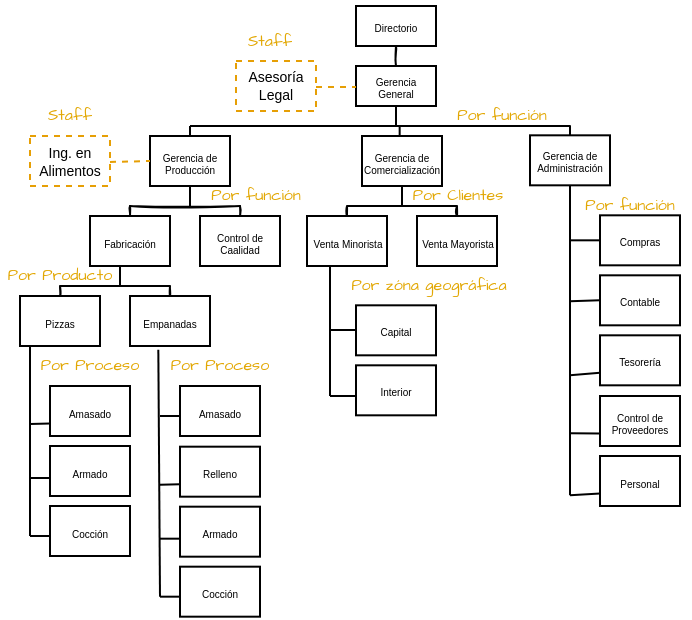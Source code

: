 <mxfile version="21.6.8" type="device">
  <diagram id="prtHgNgQTEPvFCAcTncT" name="Page-1">
    <mxGraphModel dx="419" dy="253" grid="1" gridSize="5" guides="1" tooltips="1" connect="1" arrows="1" fold="1" page="1" pageScale="1" pageWidth="1600" pageHeight="900" background="none" math="0" shadow="0">
      <root>
        <mxCell id="0" />
        <mxCell id="1" parent="0" />
        <mxCell id="bg21X9tkaUSZAUKivtD--1" value="Gerencia General" style="rounded=0;whiteSpace=wrap;html=1;fontSize=5;" parent="1" vertex="1">
          <mxGeometry x="333" y="45" width="40" height="20" as="geometry" />
        </mxCell>
        <mxCell id="bg21X9tkaUSZAUKivtD--8" value="Compras" style="rounded=0;whiteSpace=wrap;html=1;fontSize=5;" parent="1" vertex="1">
          <mxGeometry x="455" y="119.66" width="40" height="25" as="geometry" />
        </mxCell>
        <mxCell id="bg21X9tkaUSZAUKivtD--9" value="Armado" style="rounded=0;whiteSpace=wrap;html=1;fontSize=5;" parent="1" vertex="1">
          <mxGeometry x="180" y="235" width="40" height="25" as="geometry" />
        </mxCell>
        <mxCell id="bg21X9tkaUSZAUKivtD--10" value="Amasado" style="rounded=0;whiteSpace=wrap;html=1;fontSize=5;" parent="1" vertex="1">
          <mxGeometry x="180" y="205" width="40" height="25" as="geometry" />
        </mxCell>
        <mxCell id="bg21X9tkaUSZAUKivtD--16" value="Control de Caalidad" style="rounded=0;whiteSpace=wrap;html=1;fontSize=5;" parent="1" vertex="1">
          <mxGeometry x="255" y="120" width="40" height="25" as="geometry" />
        </mxCell>
        <mxCell id="bg21X9tkaUSZAUKivtD--18" value="" style="endArrow=none;html=1;rounded=0;" parent="1" edge="1">
          <mxGeometry width="50" height="50" relative="1" as="geometry">
            <mxPoint x="353" y="75" as="sourcePoint" />
            <mxPoint x="353" y="65" as="targetPoint" />
          </mxGeometry>
        </mxCell>
        <mxCell id="bg21X9tkaUSZAUKivtD--39" value="Gerencia de Producción" style="rounded=0;whiteSpace=wrap;html=1;fontSize=5;" parent="1" vertex="1">
          <mxGeometry x="230" y="80" width="40" height="25" as="geometry" />
        </mxCell>
        <mxCell id="bg21X9tkaUSZAUKivtD--40" value="Gerencia de Administración" style="rounded=0;whiteSpace=wrap;html=1;fontSize=5;" parent="1" vertex="1">
          <mxGeometry x="420" y="79.66" width="40" height="25" as="geometry" />
        </mxCell>
        <mxCell id="bg21X9tkaUSZAUKivtD--41" value="Gerencia de Comercialización" style="rounded=0;whiteSpace=wrap;html=1;fontSize=5;" parent="1" vertex="1">
          <mxGeometry x="336" y="80" width="40" height="25" as="geometry" />
        </mxCell>
        <mxCell id="bg21X9tkaUSZAUKivtD--42" value="Cocción" style="rounded=0;whiteSpace=wrap;html=1;fontSize=5;" parent="1" vertex="1">
          <mxGeometry x="180" y="265" width="40" height="25" as="geometry" />
        </mxCell>
        <mxCell id="bg21X9tkaUSZAUKivtD--44" value="" style="endArrow=none;html=1;rounded=0;" parent="1" edge="1">
          <mxGeometry width="50" height="50" relative="1" as="geometry">
            <mxPoint x="250" y="75" as="sourcePoint" />
            <mxPoint x="440" y="75" as="targetPoint" />
            <Array as="points">
              <mxPoint x="400" y="75" />
            </Array>
          </mxGeometry>
        </mxCell>
        <mxCell id="bg21X9tkaUSZAUKivtD--45" value="" style="endArrow=none;html=1;rounded=0;exitX=0.5;exitY=0;exitDx=0;exitDy=0;" parent="1" source="bg21X9tkaUSZAUKivtD--39" edge="1">
          <mxGeometry width="50" height="50" relative="1" as="geometry">
            <mxPoint x="410" y="165" as="sourcePoint" />
            <mxPoint x="250" y="75" as="targetPoint" />
          </mxGeometry>
        </mxCell>
        <mxCell id="bg21X9tkaUSZAUKivtD--47" value="" style="endArrow=none;html=1;rounded=0;" parent="1" edge="1">
          <mxGeometry width="50" height="50" relative="1" as="geometry">
            <mxPoint x="354.83" y="80" as="sourcePoint" />
            <mxPoint x="354.83" y="75" as="targetPoint" />
          </mxGeometry>
        </mxCell>
        <mxCell id="bg21X9tkaUSZAUKivtD--48" value="" style="endArrow=none;html=1;rounded=0;exitX=0.5;exitY=0;exitDx=0;exitDy=0;" parent="1" source="bg21X9tkaUSZAUKivtD--40" edge="1">
          <mxGeometry width="50" height="50" relative="1" as="geometry">
            <mxPoint x="255" y="164.66" as="sourcePoint" />
            <mxPoint x="440" y="74.66" as="targetPoint" />
          </mxGeometry>
        </mxCell>
        <mxCell id="bg21X9tkaUSZAUKivtD--49" value="" style="endArrow=none;html=1;rounded=0;entryX=0.5;entryY=1;entryDx=0;entryDy=0;" parent="1" edge="1">
          <mxGeometry width="50" height="50" relative="1" as="geometry">
            <mxPoint x="170" y="280" as="sourcePoint" />
            <mxPoint x="170" y="185" as="targetPoint" />
          </mxGeometry>
        </mxCell>
        <mxCell id="bg21X9tkaUSZAUKivtD--51" value="" style="endArrow=none;html=1;rounded=0;entryX=0.5;entryY=1;entryDx=0;entryDy=0;" parent="1" target="bg21X9tkaUSZAUKivtD--39" edge="1">
          <mxGeometry width="50" height="50" relative="1" as="geometry">
            <mxPoint x="250" y="115" as="sourcePoint" />
            <mxPoint x="200" y="168" as="targetPoint" />
          </mxGeometry>
        </mxCell>
        <mxCell id="bg21X9tkaUSZAUKivtD--60" value="" style="endArrow=none;html=1;rounded=0;exitX=0;exitY=0.75;exitDx=0;exitDy=0;" parent="1" source="7cUdnHOEPG1iPGDejOsI-14" edge="1">
          <mxGeometry width="50" height="50" relative="1" as="geometry">
            <mxPoint x="245" y="142.16" as="sourcePoint" />
            <mxPoint x="440" y="228.66" as="targetPoint" />
          </mxGeometry>
        </mxCell>
        <mxCell id="bg21X9tkaUSZAUKivtD--85" value="Contable" style="rounded=0;whiteSpace=wrap;html=1;fontSize=5;" parent="1" vertex="1">
          <mxGeometry x="455" y="149.66" width="40" height="25" as="geometry" />
        </mxCell>
        <mxCell id="bg21X9tkaUSZAUKivtD--87" value="" style="endArrow=none;html=1;rounded=0;exitX=0;exitY=0.5;exitDx=0;exitDy=0;" parent="1" source="bg21X9tkaUSZAUKivtD--8" edge="1">
          <mxGeometry width="50" height="50" relative="1" as="geometry">
            <mxPoint x="419.84" y="147.48" as="sourcePoint" />
            <mxPoint x="440" y="132.16" as="targetPoint" />
          </mxGeometry>
        </mxCell>
        <mxCell id="kjkgU98nhni_tzu0HvUh-11" value="" style="endArrow=none;html=1;rounded=0;exitX=0;exitY=0.75;exitDx=0;exitDy=0;" parent="1" source="bg21X9tkaUSZAUKivtD--10" edge="1">
          <mxGeometry width="50" height="50" relative="1" as="geometry">
            <mxPoint x="185" y="225" as="sourcePoint" />
            <mxPoint x="170" y="224" as="targetPoint" />
          </mxGeometry>
        </mxCell>
        <mxCell id="kjkgU98nhni_tzu0HvUh-17" value="" style="endArrow=none;html=1;rounded=0;exitX=-0.01;exitY=0.64;exitDx=0;exitDy=0;exitPerimeter=0;" parent="1" source="bg21X9tkaUSZAUKivtD--9" edge="1">
          <mxGeometry width="50" height="50" relative="1" as="geometry">
            <mxPoint x="120" y="230" as="sourcePoint" />
            <mxPoint x="170" y="251" as="targetPoint" />
          </mxGeometry>
        </mxCell>
        <mxCell id="kjkgU98nhni_tzu0HvUh-19" value="" style="endArrow=none;html=1;rounded=0;exitX=0;exitY=0.5;exitDx=0;exitDy=0;" parent="1" source="bg21X9tkaUSZAUKivtD--85" edge="1">
          <mxGeometry width="50" height="50" relative="1" as="geometry">
            <mxPoint x="445" y="109.66" as="sourcePoint" />
            <mxPoint x="440" y="162.66" as="targetPoint" />
          </mxGeometry>
        </mxCell>
        <mxCell id="7cUdnHOEPG1iPGDejOsI-1" value="Directorio" style="rounded=0;whiteSpace=wrap;html=1;fontSize=5;" parent="1" vertex="1">
          <mxGeometry x="333" y="15" width="40" height="20" as="geometry" />
        </mxCell>
        <mxCell id="7cUdnHOEPG1iPGDejOsI-2" value="" style="endArrow=none;html=1;rounded=0;sketch=1;hachureGap=4;jiggle=2;curveFitting=1;fontFamily=Architects Daughter;fontSource=https%3A%2F%2Ffonts.googleapis.com%2Fcss%3Ffamily%3DArchitects%2BDaughter;fontSize=16;entryX=0.5;entryY=1;entryDx=0;entryDy=0;exitX=0.5;exitY=0;exitDx=0;exitDy=0;" parent="1" source="bg21X9tkaUSZAUKivtD--1" target="7cUdnHOEPG1iPGDejOsI-1" edge="1">
          <mxGeometry width="50" height="50" relative="1" as="geometry">
            <mxPoint x="318" y="115" as="sourcePoint" />
            <mxPoint x="368" y="65" as="targetPoint" />
          </mxGeometry>
        </mxCell>
        <mxCell id="7cUdnHOEPG1iPGDejOsI-5" value="" style="endArrow=none;html=1;rounded=0;entryX=0.5;entryY=1;entryDx=0;entryDy=0;" parent="1" target="bg21X9tkaUSZAUKivtD--41" edge="1">
          <mxGeometry width="50" height="50" relative="1" as="geometry">
            <mxPoint x="356" y="115" as="sourcePoint" />
            <mxPoint x="324.5" y="110" as="targetPoint" />
          </mxGeometry>
        </mxCell>
        <mxCell id="7cUdnHOEPG1iPGDejOsI-8" value="Capital" style="rounded=0;whiteSpace=wrap;html=1;fontSize=5;" parent="1" vertex="1">
          <mxGeometry x="333" y="164.66" width="40" height="25" as="geometry" />
        </mxCell>
        <mxCell id="7cUdnHOEPG1iPGDejOsI-9" value="Interior" style="rounded=0;whiteSpace=wrap;html=1;fontSize=5;" parent="1" vertex="1">
          <mxGeometry x="333" y="194.66" width="40" height="25" as="geometry" />
        </mxCell>
        <mxCell id="7cUdnHOEPG1iPGDejOsI-10" value="" style="endArrow=none;html=1;rounded=0;entryX=0;entryY=0.4;entryDx=0;entryDy=0;entryPerimeter=0;" parent="1" edge="1">
          <mxGeometry width="50" height="50" relative="1" as="geometry">
            <mxPoint x="320" y="176.99" as="sourcePoint" />
            <mxPoint x="333" y="176.99" as="targetPoint" />
          </mxGeometry>
        </mxCell>
        <mxCell id="7cUdnHOEPG1iPGDejOsI-11" value="" style="endArrow=none;html=1;rounded=0;entryX=0;entryY=0.4;entryDx=0;entryDy=0;entryPerimeter=0;" parent="1" edge="1">
          <mxGeometry width="50" height="50" relative="1" as="geometry">
            <mxPoint x="320" y="210" as="sourcePoint" />
            <mxPoint x="333" y="210" as="targetPoint" />
          </mxGeometry>
        </mxCell>
        <mxCell id="7cUdnHOEPG1iPGDejOsI-12" value="" style="endArrow=none;html=1;rounded=0;exitX=0;exitY=0.6;exitDx=0;exitDy=0;exitPerimeter=0;" parent="1" edge="1">
          <mxGeometry width="50" height="50" relative="1" as="geometry">
            <mxPoint x="180" y="280" as="sourcePoint" />
            <mxPoint x="170" y="280" as="targetPoint" />
          </mxGeometry>
        </mxCell>
        <mxCell id="7cUdnHOEPG1iPGDejOsI-14" value="Control de Proveedores" style="rounded=0;whiteSpace=wrap;html=1;fontSize=5;" parent="1" vertex="1">
          <mxGeometry x="455" y="210" width="40" height="25" as="geometry" />
        </mxCell>
        <mxCell id="ujyH8u7Fe0etUauKKCHA-1" value="" style="endArrow=none;html=1;rounded=0;sketch=1;hachureGap=4;jiggle=2;curveFitting=1;fontFamily=Architects Daughter;fontSource=https%3A%2F%2Ffonts.googleapis.com%2Fcss%3Ffamily%3DArchitects%2BDaughter;fontSize=16;exitX=0.5;exitY=0;exitDx=0;exitDy=0;" parent="1" source="bg21X9tkaUSZAUKivtD--16" edge="1">
          <mxGeometry width="50" height="50" relative="1" as="geometry">
            <mxPoint x="280" y="210" as="sourcePoint" />
            <mxPoint x="275" y="115" as="targetPoint" />
          </mxGeometry>
        </mxCell>
        <mxCell id="ujyH8u7Fe0etUauKKCHA-2" value="" style="endArrow=none;html=1;rounded=0;sketch=1;hachureGap=4;jiggle=2;curveFitting=1;fontFamily=Architects Daughter;fontSource=https%3A%2F%2Ffonts.googleapis.com%2Fcss%3Ffamily%3DArchitects%2BDaughter;fontSize=16;" parent="1" edge="1">
          <mxGeometry width="50" height="50" relative="1" as="geometry">
            <mxPoint x="275" y="115" as="sourcePoint" />
            <mxPoint x="220" y="115" as="targetPoint" />
          </mxGeometry>
        </mxCell>
        <mxCell id="ujyH8u7Fe0etUauKKCHA-3" value="Fabricación" style="rounded=0;whiteSpace=wrap;html=1;fontSize=5;" parent="1" vertex="1">
          <mxGeometry x="200" y="120" width="40" height="25" as="geometry" />
        </mxCell>
        <mxCell id="ujyH8u7Fe0etUauKKCHA-4" value="" style="endArrow=none;html=1;rounded=0;sketch=1;hachureGap=4;jiggle=2;curveFitting=1;fontFamily=Architects Daughter;fontSource=https%3A%2F%2Ffonts.googleapis.com%2Fcss%3Ffamily%3DArchitects%2BDaughter;fontSize=16;exitX=0.5;exitY=0;exitDx=0;exitDy=0;" parent="1" source="ujyH8u7Fe0etUauKKCHA-3" edge="1">
          <mxGeometry width="50" height="50" relative="1" as="geometry">
            <mxPoint x="280" y="175" as="sourcePoint" />
            <mxPoint x="220" y="115" as="targetPoint" />
          </mxGeometry>
        </mxCell>
        <mxCell id="ujyH8u7Fe0etUauKKCHA-5" value="Venta Mayorista" style="rounded=0;whiteSpace=wrap;html=1;fontSize=5;" parent="1" vertex="1">
          <mxGeometry x="363.5" y="120" width="40" height="25" as="geometry" />
        </mxCell>
        <mxCell id="ujyH8u7Fe0etUauKKCHA-6" value="" style="endArrow=none;html=1;rounded=0;sketch=1;hachureGap=4;jiggle=2;curveFitting=1;fontFamily=Architects Daughter;fontSource=https://fonts.googleapis.com/css?family=Architects+Daughter;fontSize=16;exitX=0.5;exitY=0;exitDx=0;exitDy=0;" parent="1" source="ujyH8u7Fe0etUauKKCHA-5" edge="1">
          <mxGeometry width="50" height="50" relative="1" as="geometry">
            <mxPoint x="388.5" y="210" as="sourcePoint" />
            <mxPoint x="383.5" y="115" as="targetPoint" />
          </mxGeometry>
        </mxCell>
        <mxCell id="ujyH8u7Fe0etUauKKCHA-8" value="Venta Minorista" style="rounded=0;whiteSpace=wrap;html=1;fontSize=5;" parent="1" vertex="1">
          <mxGeometry x="308.5" y="120" width="40" height="25" as="geometry" />
        </mxCell>
        <mxCell id="ujyH8u7Fe0etUauKKCHA-9" value="" style="endArrow=none;html=1;rounded=0;sketch=1;hachureGap=4;jiggle=2;curveFitting=1;fontFamily=Architects Daughter;fontSource=https://fonts.googleapis.com/css?family=Architects+Daughter;fontSize=16;exitX=0.5;exitY=0;exitDx=0;exitDy=0;" parent="1" source="ujyH8u7Fe0etUauKKCHA-8" edge="1">
          <mxGeometry width="50" height="50" relative="1" as="geometry">
            <mxPoint x="388.5" y="175" as="sourcePoint" />
            <mxPoint x="328.5" y="115" as="targetPoint" />
          </mxGeometry>
        </mxCell>
        <mxCell id="bg21X9tkaUSZAUKivtD--43" value="Tesorería" style="rounded=0;whiteSpace=wrap;html=1;fontSize=5;" parent="1" vertex="1">
          <mxGeometry x="455" y="179.66" width="40" height="25" as="geometry" />
        </mxCell>
        <mxCell id="7cUdnHOEPG1iPGDejOsI-22" value="Personal" style="rounded=0;whiteSpace=wrap;html=1;fontSize=5;" parent="1" vertex="1">
          <mxGeometry x="455" y="240" width="40" height="25" as="geometry" />
        </mxCell>
        <mxCell id="ujyH8u7Fe0etUauKKCHA-34" value="&lt;font color=&quot;#e2a703&quot; style=&quot;font-size: 8px;&quot;&gt;Por función&lt;/font&gt;" style="text;html=1;strokeColor=none;fillColor=none;align=center;verticalAlign=middle;whiteSpace=wrap;rounded=0;fontSize=20;fontFamily=Architects Daughter;" parent="1" vertex="1">
          <mxGeometry x="253" y="90" width="60" height="30" as="geometry" />
        </mxCell>
        <mxCell id="ujyH8u7Fe0etUauKKCHA-35" value="&lt;font color=&quot;#e2a703&quot; style=&quot;font-size: 8px;&quot;&gt;Staff&lt;/font&gt;" style="text;html=1;strokeColor=none;fillColor=none;align=center;verticalAlign=middle;whiteSpace=wrap;rounded=0;fontSize=20;fontFamily=Architects Daughter;" parent="1" vertex="1">
          <mxGeometry x="260" y="12.5" width="60" height="30" as="geometry" />
        </mxCell>
        <mxCell id="ujyH8u7Fe0etUauKKCHA-36" value="&lt;font color=&quot;#e2a703&quot; style=&quot;font-size: 8px;&quot;&gt;Por zóna geográfica&lt;/font&gt;" style="text;html=1;strokeColor=none;fillColor=none;align=center;verticalAlign=middle;whiteSpace=wrap;rounded=0;fontSize=20;fontFamily=Architects Daughter;" parent="1" vertex="1">
          <mxGeometry x="324.5" y="134.66" width="89" height="30" as="geometry" />
        </mxCell>
        <mxCell id="ujyH8u7Fe0etUauKKCHA-38" value="&lt;font color=&quot;#e2a703&quot; style=&quot;font-size: 8px;&quot;&gt;Por función&lt;/font&gt;" style="text;html=1;strokeColor=none;fillColor=none;align=center;verticalAlign=middle;whiteSpace=wrap;rounded=0;fontSize=20;fontFamily=Architects Daughter;" parent="1" vertex="1">
          <mxGeometry x="376" y="49.66" width="60" height="30" as="geometry" />
        </mxCell>
        <mxCell id="ujyH8u7Fe0etUauKKCHA-39" value="&lt;font color=&quot;#e2a703&quot; style=&quot;font-size: 8px;&quot;&gt;Por función&lt;/font&gt;" style="text;html=1;strokeColor=none;fillColor=none;align=center;verticalAlign=middle;whiteSpace=wrap;rounded=0;fontSize=20;fontFamily=Architects Daughter;" parent="1" vertex="1">
          <mxGeometry x="440.0" y="95" width="60" height="30" as="geometry" />
        </mxCell>
        <mxCell id="ujyH8u7Fe0etUauKKCHA-41" value="&lt;font color=&quot;#e2a703&quot; style=&quot;font-size: 8px;&quot;&gt;Por Proceso&lt;/font&gt;" style="text;html=1;strokeColor=none;fillColor=none;align=center;verticalAlign=middle;whiteSpace=wrap;rounded=0;fontSize=20;fontFamily=Architects Daughter;" parent="1" vertex="1">
          <mxGeometry x="235" y="175" width="60" height="30" as="geometry" />
        </mxCell>
        <mxCell id="ujyH8u7Fe0etUauKKCHA-43" value="&lt;font color=&quot;#e2a703&quot;&gt;&lt;span style=&quot;font-size: 8px;&quot;&gt;Por Clientes&lt;/span&gt;&lt;/font&gt;" style="text;html=1;strokeColor=none;fillColor=none;align=center;verticalAlign=middle;whiteSpace=wrap;rounded=0;fontSize=20;fontFamily=Architects Daughter;" parent="1" vertex="1">
          <mxGeometry x="353.5" y="89.66" width="60" height="30" as="geometry" />
        </mxCell>
        <mxCell id="ujyH8u7Fe0etUauKKCHA-44" value="&lt;font color=&quot;#e2a703&quot;&gt;&lt;span style=&quot;font-size: 8px;&quot;&gt;Por Producto&lt;/span&gt;&lt;/font&gt;" style="text;html=1;strokeColor=none;fillColor=none;align=center;verticalAlign=middle;whiteSpace=wrap;rounded=0;fontSize=20;fontFamily=Architects Daughter;" parent="1" vertex="1">
          <mxGeometry x="155" y="130" width="60" height="30" as="geometry" />
        </mxCell>
        <mxCell id="ujyH8u7Fe0etUauKKCHA-45" value="" style="endArrow=none;html=1;rounded=0;" parent="1" edge="1">
          <mxGeometry width="50" height="50" relative="1" as="geometry">
            <mxPoint x="328.5" y="115" as="sourcePoint" />
            <mxPoint x="383.5" y="115" as="targetPoint" />
            <Array as="points" />
          </mxGeometry>
        </mxCell>
        <mxCell id="ujyH8u7Fe0etUauKKCHA-47" value="" style="endArrow=none;html=1;rounded=0;exitX=0.5;exitY=1;exitDx=0;exitDy=0;" parent="1" source="bg21X9tkaUSZAUKivtD--40" edge="1">
          <mxGeometry width="50" height="50" relative="1" as="geometry">
            <mxPoint x="385" y="99.66" as="sourcePoint" />
            <mxPoint x="440" y="259.66" as="targetPoint" />
            <Array as="points" />
          </mxGeometry>
        </mxCell>
        <mxCell id="ujyH8u7Fe0etUauKKCHA-48" value="" style="endArrow=none;html=1;rounded=0;" parent="1" edge="1">
          <mxGeometry width="50" height="50" relative="1" as="geometry">
            <mxPoint x="320" y="145" as="sourcePoint" />
            <mxPoint x="320" y="210" as="targetPoint" />
            <Array as="points" />
          </mxGeometry>
        </mxCell>
        <mxCell id="sj4mitv78eoxQAuaZzCk-2" value="Empanadas" style="rounded=0;whiteSpace=wrap;html=1;fontSize=5;" vertex="1" parent="1">
          <mxGeometry x="220" y="160" width="40" height="25" as="geometry" />
        </mxCell>
        <mxCell id="sj4mitv78eoxQAuaZzCk-3" value="" style="endArrow=none;html=1;rounded=0;entryX=0.5;entryY=1;entryDx=0;entryDy=0;" edge="1" parent="1">
          <mxGeometry width="50" height="50" relative="1" as="geometry">
            <mxPoint x="215" y="155" as="sourcePoint" />
            <mxPoint x="215" y="145" as="targetPoint" />
          </mxGeometry>
        </mxCell>
        <mxCell id="sj4mitv78eoxQAuaZzCk-4" value="" style="endArrow=none;html=1;rounded=0;sketch=1;hachureGap=4;jiggle=2;curveFitting=1;fontFamily=Architects Daughter;fontSource=https://fonts.googleapis.com/css?family=Architects+Daughter;fontSize=16;exitX=0.5;exitY=0;exitDx=0;exitDy=0;" edge="1" parent="1" source="sj4mitv78eoxQAuaZzCk-2">
          <mxGeometry width="50" height="50" relative="1" as="geometry">
            <mxPoint x="245" y="250" as="sourcePoint" />
            <mxPoint x="240" y="155" as="targetPoint" />
          </mxGeometry>
        </mxCell>
        <mxCell id="sj4mitv78eoxQAuaZzCk-6" value="Pizzas" style="rounded=0;whiteSpace=wrap;html=1;fontSize=5;" vertex="1" parent="1">
          <mxGeometry x="165" y="160" width="40" height="25" as="geometry" />
        </mxCell>
        <mxCell id="sj4mitv78eoxQAuaZzCk-7" value="" style="endArrow=none;html=1;rounded=0;sketch=1;hachureGap=4;jiggle=2;curveFitting=1;fontFamily=Architects Daughter;fontSource=https://fonts.googleapis.com/css?family=Architects+Daughter;fontSize=16;exitX=0.5;exitY=0;exitDx=0;exitDy=0;" edge="1" parent="1" source="sj4mitv78eoxQAuaZzCk-6">
          <mxGeometry width="50" height="50" relative="1" as="geometry">
            <mxPoint x="245" y="215" as="sourcePoint" />
            <mxPoint x="185" y="155" as="targetPoint" />
          </mxGeometry>
        </mxCell>
        <mxCell id="sj4mitv78eoxQAuaZzCk-8" value="Armado" style="rounded=0;whiteSpace=wrap;html=1;fontSize=5;" vertex="1" parent="1">
          <mxGeometry x="245" y="265.34" width="40" height="25" as="geometry" />
        </mxCell>
        <mxCell id="sj4mitv78eoxQAuaZzCk-9" value="Relleno" style="rounded=0;whiteSpace=wrap;html=1;fontSize=5;" vertex="1" parent="1">
          <mxGeometry x="245" y="235.34" width="40" height="25" as="geometry" />
        </mxCell>
        <mxCell id="sj4mitv78eoxQAuaZzCk-10" value="Cocción" style="rounded=0;whiteSpace=wrap;html=1;fontSize=5;" vertex="1" parent="1">
          <mxGeometry x="245" y="295.34" width="40" height="25" as="geometry" />
        </mxCell>
        <mxCell id="sj4mitv78eoxQAuaZzCk-11" value="" style="endArrow=none;html=1;rounded=0;entryX=0.354;entryY=1.074;entryDx=0;entryDy=0;entryPerimeter=0;" edge="1" parent="1" target="sj4mitv78eoxQAuaZzCk-2">
          <mxGeometry width="50" height="50" relative="1" as="geometry">
            <mxPoint x="235" y="310.34" as="sourcePoint" />
            <mxPoint x="235" y="215.34" as="targetPoint" />
          </mxGeometry>
        </mxCell>
        <mxCell id="sj4mitv78eoxQAuaZzCk-12" value="" style="endArrow=none;html=1;rounded=0;exitX=0;exitY=0.75;exitDx=0;exitDy=0;" edge="1" parent="1" source="sj4mitv78eoxQAuaZzCk-9">
          <mxGeometry width="50" height="50" relative="1" as="geometry">
            <mxPoint x="250" y="255.34" as="sourcePoint" />
            <mxPoint x="235" y="254.34" as="targetPoint" />
          </mxGeometry>
        </mxCell>
        <mxCell id="sj4mitv78eoxQAuaZzCk-13" value="" style="endArrow=none;html=1;rounded=0;exitX=-0.01;exitY=0.64;exitDx=0;exitDy=0;exitPerimeter=0;" edge="1" parent="1" source="sj4mitv78eoxQAuaZzCk-8">
          <mxGeometry width="50" height="50" relative="1" as="geometry">
            <mxPoint x="185" y="260.34" as="sourcePoint" />
            <mxPoint x="235" y="281.34" as="targetPoint" />
          </mxGeometry>
        </mxCell>
        <mxCell id="sj4mitv78eoxQAuaZzCk-14" value="" style="endArrow=none;html=1;rounded=0;exitX=0;exitY=0.6;exitDx=0;exitDy=0;exitPerimeter=0;" edge="1" parent="1">
          <mxGeometry width="50" height="50" relative="1" as="geometry">
            <mxPoint x="245" y="310.34" as="sourcePoint" />
            <mxPoint x="235" y="310.34" as="targetPoint" />
          </mxGeometry>
        </mxCell>
        <mxCell id="sj4mitv78eoxQAuaZzCk-15" value="Amasado" style="rounded=0;whiteSpace=wrap;html=1;fontSize=5;" vertex="1" parent="1">
          <mxGeometry x="245" y="205" width="40" height="25" as="geometry" />
        </mxCell>
        <mxCell id="sj4mitv78eoxQAuaZzCk-16" value="" style="endArrow=none;html=1;rounded=0;exitX=0;exitY=0.6;exitDx=0;exitDy=0;exitPerimeter=0;" edge="1" parent="1">
          <mxGeometry width="50" height="50" relative="1" as="geometry">
            <mxPoint x="245" y="220" as="sourcePoint" />
            <mxPoint x="235" y="220" as="targetPoint" />
          </mxGeometry>
        </mxCell>
        <mxCell id="sj4mitv78eoxQAuaZzCk-18" value="&lt;font style=&quot;font-size: 7px;&quot;&gt;Ing. en Alimentos&lt;/font&gt;" style="rounded=0;whiteSpace=wrap;html=1;fontSize=5;dashed=1;strokeColor=#e69f05;" vertex="1" parent="1">
          <mxGeometry x="170" y="80" width="40" height="25" as="geometry" />
        </mxCell>
        <mxCell id="sj4mitv78eoxQAuaZzCk-19" value="" style="endArrow=none;html=1;rounded=0;entryX=0;entryY=0.5;entryDx=0;entryDy=0;dashed=1;strokeColor=#e69f05;" edge="1" parent="1" target="bg21X9tkaUSZAUKivtD--39">
          <mxGeometry width="50" height="50" relative="1" as="geometry">
            <mxPoint x="210" y="93" as="sourcePoint" />
            <mxPoint x="160" y="95" as="targetPoint" />
          </mxGeometry>
        </mxCell>
        <mxCell id="sj4mitv78eoxQAuaZzCk-20" value="&lt;font style=&quot;font-size: 7px;&quot;&gt;Asesoría Legal&lt;/font&gt;" style="rounded=0;whiteSpace=wrap;html=1;fontSize=5;dashed=1;strokeColor=#e69f05;" vertex="1" parent="1">
          <mxGeometry x="273" y="42.5" width="40" height="25" as="geometry" />
        </mxCell>
        <mxCell id="sj4mitv78eoxQAuaZzCk-21" value="" style="endArrow=none;html=1;rounded=0;entryX=0;entryY=0.5;entryDx=0;entryDy=0;dashed=1;strokeColor=#e69f05;" edge="1" parent="1">
          <mxGeometry width="50" height="50" relative="1" as="geometry">
            <mxPoint x="313" y="55.5" as="sourcePoint" />
            <mxPoint x="333" y="55.5" as="targetPoint" />
          </mxGeometry>
        </mxCell>
        <mxCell id="sj4mitv78eoxQAuaZzCk-22" value="" style="endArrow=none;html=1;rounded=0;" edge="1" parent="1">
          <mxGeometry width="50" height="50" relative="1" as="geometry">
            <mxPoint x="185" y="155" as="sourcePoint" />
            <mxPoint x="240" y="155" as="targetPoint" />
            <Array as="points" />
          </mxGeometry>
        </mxCell>
        <mxCell id="sj4mitv78eoxQAuaZzCk-23" value="" style="endArrow=none;html=1;rounded=0;exitX=0;exitY=0.752;exitDx=0;exitDy=0;exitPerimeter=0;" edge="1" parent="1" source="7cUdnHOEPG1iPGDejOsI-22">
          <mxGeometry width="50" height="50" relative="1" as="geometry">
            <mxPoint x="425" y="229.66" as="sourcePoint" />
            <mxPoint x="440" y="259.66" as="targetPoint" />
          </mxGeometry>
        </mxCell>
        <mxCell id="sj4mitv78eoxQAuaZzCk-24" value="" style="endArrow=none;html=1;rounded=0;exitX=0;exitY=0.75;exitDx=0;exitDy=0;" edge="1" parent="1" source="bg21X9tkaUSZAUKivtD--43">
          <mxGeometry width="50" height="50" relative="1" as="geometry">
            <mxPoint x="400" y="214.66" as="sourcePoint" />
            <mxPoint x="440" y="199.66" as="targetPoint" />
          </mxGeometry>
        </mxCell>
        <mxCell id="sj4mitv78eoxQAuaZzCk-25" value="&lt;font color=&quot;#e2a703&quot; style=&quot;font-size: 8px;&quot;&gt;Por Proceso&lt;/font&gt;" style="text;html=1;strokeColor=none;fillColor=none;align=center;verticalAlign=middle;whiteSpace=wrap;rounded=0;fontSize=20;fontFamily=Architects Daughter;" vertex="1" parent="1">
          <mxGeometry x="170" y="175" width="60" height="30" as="geometry" />
        </mxCell>
        <mxCell id="sj4mitv78eoxQAuaZzCk-26" value="&lt;font color=&quot;#e2a703&quot; style=&quot;font-size: 8px;&quot;&gt;Staff&lt;/font&gt;" style="text;html=1;strokeColor=none;fillColor=none;align=center;verticalAlign=middle;whiteSpace=wrap;rounded=0;fontSize=20;fontFamily=Architects Daughter;" vertex="1" parent="1">
          <mxGeometry x="160" y="50" width="60" height="30" as="geometry" />
        </mxCell>
      </root>
    </mxGraphModel>
  </diagram>
</mxfile>
